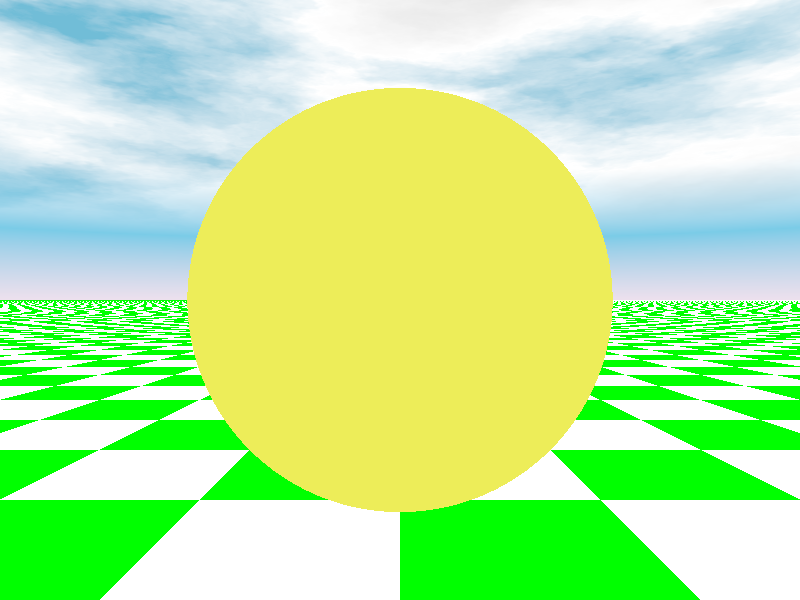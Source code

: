 // 05-light-01.pov
#include "colors.inc"
#include "skies.inc" 
sky_sphere {
  S_Cloud2
}
camera{ 
  location <0.0, 0.0, -3.0> 
  look_at  <0.0, 0.0, 0.0>
} 
light_source { 
  <0.0,3.0,-3.0> 
  color rgb <1.0, 1.0, 1.0>
} 
plane {
  y, -1.0
  pigment {checker Green, White}    
}
  sphere {
     <0,0,0>, 1
     pigment { BrightGold }
     finish {
        ambient 0.1
        diffuse 0.1
        specular 1.0
        roughness 0.001
        reflection {
           0.75
        }
     }
   }
